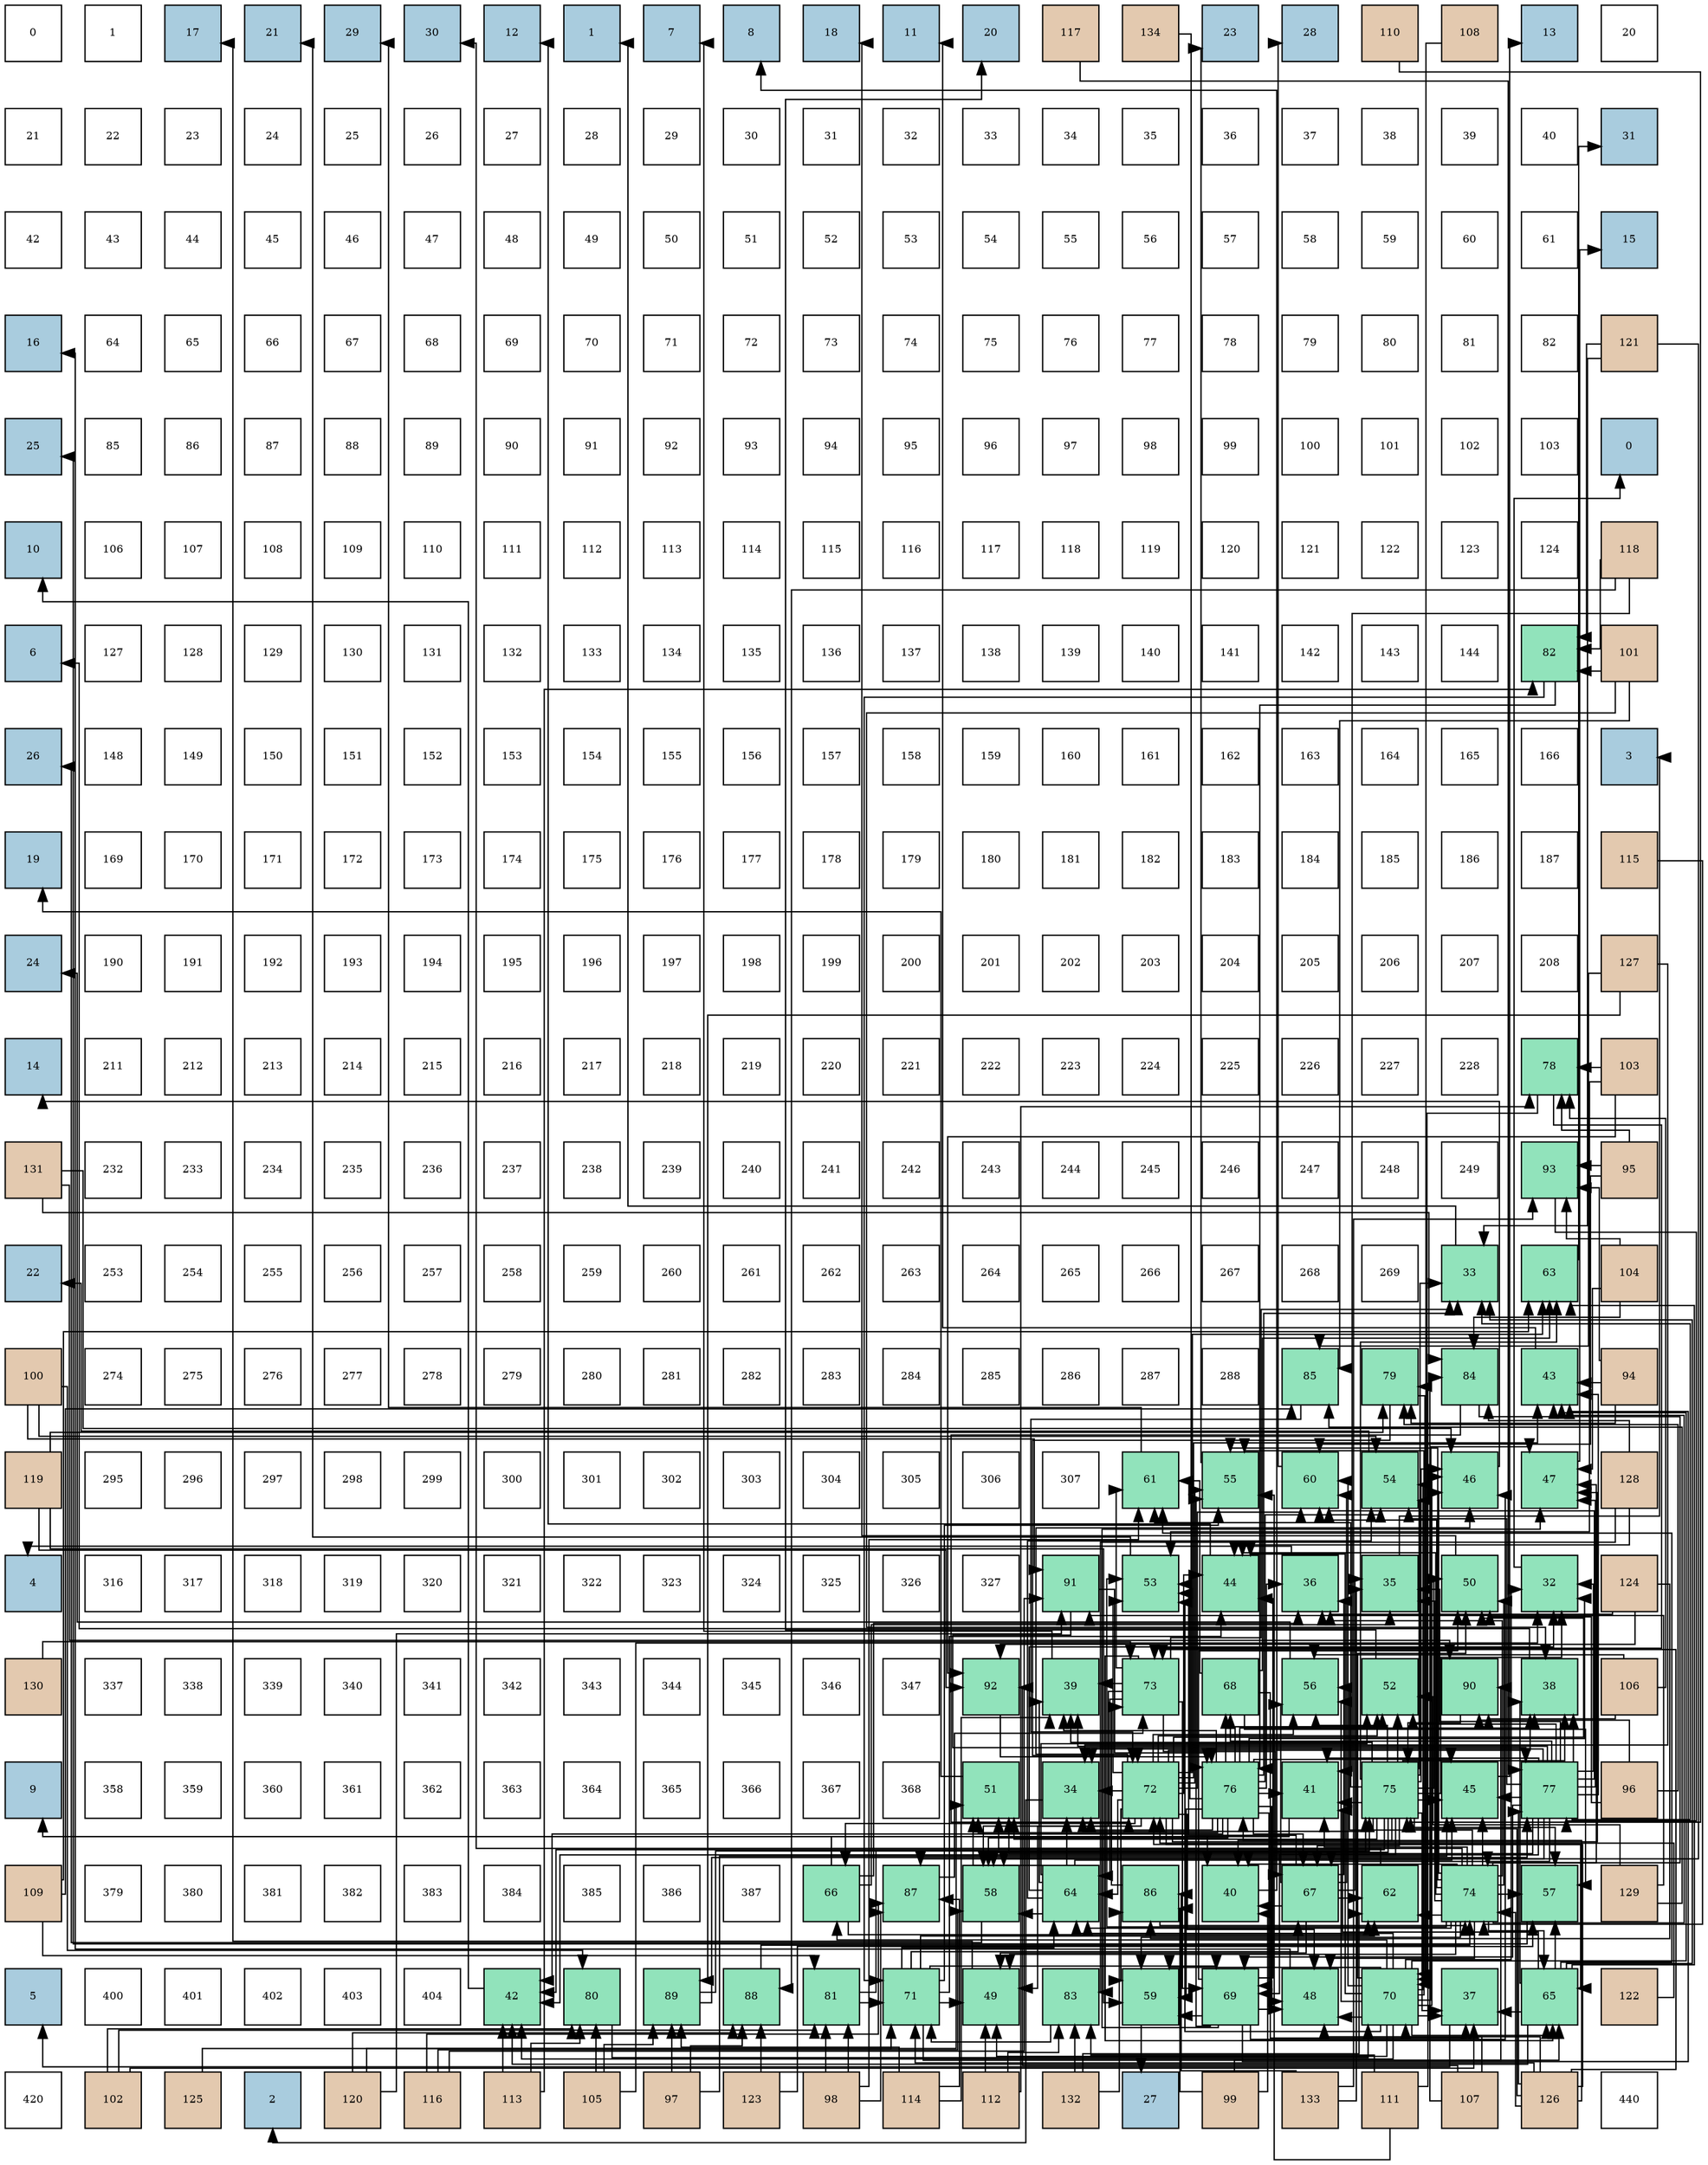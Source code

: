 digraph layout{
 rankdir=TB;
 splines=ortho;
 node [style=filled shape=square fixedsize=true width=0.6];
0[label="0", fontsize=8, fillcolor="#ffffff"];
1[label="1", fontsize=8, fillcolor="#ffffff"];
2[label="17", fontsize=8, fillcolor="#a9ccde"];
3[label="21", fontsize=8, fillcolor="#a9ccde"];
4[label="29", fontsize=8, fillcolor="#a9ccde"];
5[label="30", fontsize=8, fillcolor="#a9ccde"];
6[label="12", fontsize=8, fillcolor="#a9ccde"];
7[label="1", fontsize=8, fillcolor="#a9ccde"];
8[label="7", fontsize=8, fillcolor="#a9ccde"];
9[label="8", fontsize=8, fillcolor="#a9ccde"];
10[label="18", fontsize=8, fillcolor="#a9ccde"];
11[label="11", fontsize=8, fillcolor="#a9ccde"];
12[label="20", fontsize=8, fillcolor="#a9ccde"];
13[label="117", fontsize=8, fillcolor="#e3c9af"];
14[label="134", fontsize=8, fillcolor="#e3c9af"];
15[label="23", fontsize=8, fillcolor="#a9ccde"];
16[label="28", fontsize=8, fillcolor="#a9ccde"];
17[label="110", fontsize=8, fillcolor="#e3c9af"];
18[label="108", fontsize=8, fillcolor="#e3c9af"];
19[label="13", fontsize=8, fillcolor="#a9ccde"];
20[label="20", fontsize=8, fillcolor="#ffffff"];
21[label="21", fontsize=8, fillcolor="#ffffff"];
22[label="22", fontsize=8, fillcolor="#ffffff"];
23[label="23", fontsize=8, fillcolor="#ffffff"];
24[label="24", fontsize=8, fillcolor="#ffffff"];
25[label="25", fontsize=8, fillcolor="#ffffff"];
26[label="26", fontsize=8, fillcolor="#ffffff"];
27[label="27", fontsize=8, fillcolor="#ffffff"];
28[label="28", fontsize=8, fillcolor="#ffffff"];
29[label="29", fontsize=8, fillcolor="#ffffff"];
30[label="30", fontsize=8, fillcolor="#ffffff"];
31[label="31", fontsize=8, fillcolor="#ffffff"];
32[label="32", fontsize=8, fillcolor="#ffffff"];
33[label="33", fontsize=8, fillcolor="#ffffff"];
34[label="34", fontsize=8, fillcolor="#ffffff"];
35[label="35", fontsize=8, fillcolor="#ffffff"];
36[label="36", fontsize=8, fillcolor="#ffffff"];
37[label="37", fontsize=8, fillcolor="#ffffff"];
38[label="38", fontsize=8, fillcolor="#ffffff"];
39[label="39", fontsize=8, fillcolor="#ffffff"];
40[label="40", fontsize=8, fillcolor="#ffffff"];
41[label="31", fontsize=8, fillcolor="#a9ccde"];
42[label="42", fontsize=8, fillcolor="#ffffff"];
43[label="43", fontsize=8, fillcolor="#ffffff"];
44[label="44", fontsize=8, fillcolor="#ffffff"];
45[label="45", fontsize=8, fillcolor="#ffffff"];
46[label="46", fontsize=8, fillcolor="#ffffff"];
47[label="47", fontsize=8, fillcolor="#ffffff"];
48[label="48", fontsize=8, fillcolor="#ffffff"];
49[label="49", fontsize=8, fillcolor="#ffffff"];
50[label="50", fontsize=8, fillcolor="#ffffff"];
51[label="51", fontsize=8, fillcolor="#ffffff"];
52[label="52", fontsize=8, fillcolor="#ffffff"];
53[label="53", fontsize=8, fillcolor="#ffffff"];
54[label="54", fontsize=8, fillcolor="#ffffff"];
55[label="55", fontsize=8, fillcolor="#ffffff"];
56[label="56", fontsize=8, fillcolor="#ffffff"];
57[label="57", fontsize=8, fillcolor="#ffffff"];
58[label="58", fontsize=8, fillcolor="#ffffff"];
59[label="59", fontsize=8, fillcolor="#ffffff"];
60[label="60", fontsize=8, fillcolor="#ffffff"];
61[label="61", fontsize=8, fillcolor="#ffffff"];
62[label="15", fontsize=8, fillcolor="#a9ccde"];
63[label="16", fontsize=8, fillcolor="#a9ccde"];
64[label="64", fontsize=8, fillcolor="#ffffff"];
65[label="65", fontsize=8, fillcolor="#ffffff"];
66[label="66", fontsize=8, fillcolor="#ffffff"];
67[label="67", fontsize=8, fillcolor="#ffffff"];
68[label="68", fontsize=8, fillcolor="#ffffff"];
69[label="69", fontsize=8, fillcolor="#ffffff"];
70[label="70", fontsize=8, fillcolor="#ffffff"];
71[label="71", fontsize=8, fillcolor="#ffffff"];
72[label="72", fontsize=8, fillcolor="#ffffff"];
73[label="73", fontsize=8, fillcolor="#ffffff"];
74[label="74", fontsize=8, fillcolor="#ffffff"];
75[label="75", fontsize=8, fillcolor="#ffffff"];
76[label="76", fontsize=8, fillcolor="#ffffff"];
77[label="77", fontsize=8, fillcolor="#ffffff"];
78[label="78", fontsize=8, fillcolor="#ffffff"];
79[label="79", fontsize=8, fillcolor="#ffffff"];
80[label="80", fontsize=8, fillcolor="#ffffff"];
81[label="81", fontsize=8, fillcolor="#ffffff"];
82[label="82", fontsize=8, fillcolor="#ffffff"];
83[label="121", fontsize=8, fillcolor="#e3c9af"];
84[label="25", fontsize=8, fillcolor="#a9ccde"];
85[label="85", fontsize=8, fillcolor="#ffffff"];
86[label="86", fontsize=8, fillcolor="#ffffff"];
87[label="87", fontsize=8, fillcolor="#ffffff"];
88[label="88", fontsize=8, fillcolor="#ffffff"];
89[label="89", fontsize=8, fillcolor="#ffffff"];
90[label="90", fontsize=8, fillcolor="#ffffff"];
91[label="91", fontsize=8, fillcolor="#ffffff"];
92[label="92", fontsize=8, fillcolor="#ffffff"];
93[label="93", fontsize=8, fillcolor="#ffffff"];
94[label="94", fontsize=8, fillcolor="#ffffff"];
95[label="95", fontsize=8, fillcolor="#ffffff"];
96[label="96", fontsize=8, fillcolor="#ffffff"];
97[label="97", fontsize=8, fillcolor="#ffffff"];
98[label="98", fontsize=8, fillcolor="#ffffff"];
99[label="99", fontsize=8, fillcolor="#ffffff"];
100[label="100", fontsize=8, fillcolor="#ffffff"];
101[label="101", fontsize=8, fillcolor="#ffffff"];
102[label="102", fontsize=8, fillcolor="#ffffff"];
103[label="103", fontsize=8, fillcolor="#ffffff"];
104[label="0", fontsize=8, fillcolor="#a9ccde"];
105[label="10", fontsize=8, fillcolor="#a9ccde"];
106[label="106", fontsize=8, fillcolor="#ffffff"];
107[label="107", fontsize=8, fillcolor="#ffffff"];
108[label="108", fontsize=8, fillcolor="#ffffff"];
109[label="109", fontsize=8, fillcolor="#ffffff"];
110[label="110", fontsize=8, fillcolor="#ffffff"];
111[label="111", fontsize=8, fillcolor="#ffffff"];
112[label="112", fontsize=8, fillcolor="#ffffff"];
113[label="113", fontsize=8, fillcolor="#ffffff"];
114[label="114", fontsize=8, fillcolor="#ffffff"];
115[label="115", fontsize=8, fillcolor="#ffffff"];
116[label="116", fontsize=8, fillcolor="#ffffff"];
117[label="117", fontsize=8, fillcolor="#ffffff"];
118[label="118", fontsize=8, fillcolor="#ffffff"];
119[label="119", fontsize=8, fillcolor="#ffffff"];
120[label="120", fontsize=8, fillcolor="#ffffff"];
121[label="121", fontsize=8, fillcolor="#ffffff"];
122[label="122", fontsize=8, fillcolor="#ffffff"];
123[label="123", fontsize=8, fillcolor="#ffffff"];
124[label="124", fontsize=8, fillcolor="#ffffff"];
125[label="118", fontsize=8, fillcolor="#e3c9af"];
126[label="6", fontsize=8, fillcolor="#a9ccde"];
127[label="127", fontsize=8, fillcolor="#ffffff"];
128[label="128", fontsize=8, fillcolor="#ffffff"];
129[label="129", fontsize=8, fillcolor="#ffffff"];
130[label="130", fontsize=8, fillcolor="#ffffff"];
131[label="131", fontsize=8, fillcolor="#ffffff"];
132[label="132", fontsize=8, fillcolor="#ffffff"];
133[label="133", fontsize=8, fillcolor="#ffffff"];
134[label="134", fontsize=8, fillcolor="#ffffff"];
135[label="135", fontsize=8, fillcolor="#ffffff"];
136[label="136", fontsize=8, fillcolor="#ffffff"];
137[label="137", fontsize=8, fillcolor="#ffffff"];
138[label="138", fontsize=8, fillcolor="#ffffff"];
139[label="139", fontsize=8, fillcolor="#ffffff"];
140[label="140", fontsize=8, fillcolor="#ffffff"];
141[label="141", fontsize=8, fillcolor="#ffffff"];
142[label="142", fontsize=8, fillcolor="#ffffff"];
143[label="143", fontsize=8, fillcolor="#ffffff"];
144[label="144", fontsize=8, fillcolor="#ffffff"];
145[label="82", fontsize=8, fillcolor="#91e3bb"];
146[label="101", fontsize=8, fillcolor="#e3c9af"];
147[label="26", fontsize=8, fillcolor="#a9ccde"];
148[label="148", fontsize=8, fillcolor="#ffffff"];
149[label="149", fontsize=8, fillcolor="#ffffff"];
150[label="150", fontsize=8, fillcolor="#ffffff"];
151[label="151", fontsize=8, fillcolor="#ffffff"];
152[label="152", fontsize=8, fillcolor="#ffffff"];
153[label="153", fontsize=8, fillcolor="#ffffff"];
154[label="154", fontsize=8, fillcolor="#ffffff"];
155[label="155", fontsize=8, fillcolor="#ffffff"];
156[label="156", fontsize=8, fillcolor="#ffffff"];
157[label="157", fontsize=8, fillcolor="#ffffff"];
158[label="158", fontsize=8, fillcolor="#ffffff"];
159[label="159", fontsize=8, fillcolor="#ffffff"];
160[label="160", fontsize=8, fillcolor="#ffffff"];
161[label="161", fontsize=8, fillcolor="#ffffff"];
162[label="162", fontsize=8, fillcolor="#ffffff"];
163[label="163", fontsize=8, fillcolor="#ffffff"];
164[label="164", fontsize=8, fillcolor="#ffffff"];
165[label="165", fontsize=8, fillcolor="#ffffff"];
166[label="166", fontsize=8, fillcolor="#ffffff"];
167[label="3", fontsize=8, fillcolor="#a9ccde"];
168[label="19", fontsize=8, fillcolor="#a9ccde"];
169[label="169", fontsize=8, fillcolor="#ffffff"];
170[label="170", fontsize=8, fillcolor="#ffffff"];
171[label="171", fontsize=8, fillcolor="#ffffff"];
172[label="172", fontsize=8, fillcolor="#ffffff"];
173[label="173", fontsize=8, fillcolor="#ffffff"];
174[label="174", fontsize=8, fillcolor="#ffffff"];
175[label="175", fontsize=8, fillcolor="#ffffff"];
176[label="176", fontsize=8, fillcolor="#ffffff"];
177[label="177", fontsize=8, fillcolor="#ffffff"];
178[label="178", fontsize=8, fillcolor="#ffffff"];
179[label="179", fontsize=8, fillcolor="#ffffff"];
180[label="180", fontsize=8, fillcolor="#ffffff"];
181[label="181", fontsize=8, fillcolor="#ffffff"];
182[label="182", fontsize=8, fillcolor="#ffffff"];
183[label="183", fontsize=8, fillcolor="#ffffff"];
184[label="184", fontsize=8, fillcolor="#ffffff"];
185[label="185", fontsize=8, fillcolor="#ffffff"];
186[label="186", fontsize=8, fillcolor="#ffffff"];
187[label="187", fontsize=8, fillcolor="#ffffff"];
188[label="115", fontsize=8, fillcolor="#e3c9af"];
189[label="24", fontsize=8, fillcolor="#a9ccde"];
190[label="190", fontsize=8, fillcolor="#ffffff"];
191[label="191", fontsize=8, fillcolor="#ffffff"];
192[label="192", fontsize=8, fillcolor="#ffffff"];
193[label="193", fontsize=8, fillcolor="#ffffff"];
194[label="194", fontsize=8, fillcolor="#ffffff"];
195[label="195", fontsize=8, fillcolor="#ffffff"];
196[label="196", fontsize=8, fillcolor="#ffffff"];
197[label="197", fontsize=8, fillcolor="#ffffff"];
198[label="198", fontsize=8, fillcolor="#ffffff"];
199[label="199", fontsize=8, fillcolor="#ffffff"];
200[label="200", fontsize=8, fillcolor="#ffffff"];
201[label="201", fontsize=8, fillcolor="#ffffff"];
202[label="202", fontsize=8, fillcolor="#ffffff"];
203[label="203", fontsize=8, fillcolor="#ffffff"];
204[label="204", fontsize=8, fillcolor="#ffffff"];
205[label="205", fontsize=8, fillcolor="#ffffff"];
206[label="206", fontsize=8, fillcolor="#ffffff"];
207[label="207", fontsize=8, fillcolor="#ffffff"];
208[label="208", fontsize=8, fillcolor="#ffffff"];
209[label="127", fontsize=8, fillcolor="#e3c9af"];
210[label="14", fontsize=8, fillcolor="#a9ccde"];
211[label="211", fontsize=8, fillcolor="#ffffff"];
212[label="212", fontsize=8, fillcolor="#ffffff"];
213[label="213", fontsize=8, fillcolor="#ffffff"];
214[label="214", fontsize=8, fillcolor="#ffffff"];
215[label="215", fontsize=8, fillcolor="#ffffff"];
216[label="216", fontsize=8, fillcolor="#ffffff"];
217[label="217", fontsize=8, fillcolor="#ffffff"];
218[label="218", fontsize=8, fillcolor="#ffffff"];
219[label="219", fontsize=8, fillcolor="#ffffff"];
220[label="220", fontsize=8, fillcolor="#ffffff"];
221[label="221", fontsize=8, fillcolor="#ffffff"];
222[label="222", fontsize=8, fillcolor="#ffffff"];
223[label="223", fontsize=8, fillcolor="#ffffff"];
224[label="224", fontsize=8, fillcolor="#ffffff"];
225[label="225", fontsize=8, fillcolor="#ffffff"];
226[label="226", fontsize=8, fillcolor="#ffffff"];
227[label="227", fontsize=8, fillcolor="#ffffff"];
228[label="228", fontsize=8, fillcolor="#ffffff"];
229[label="78", fontsize=8, fillcolor="#91e3bb"];
230[label="103", fontsize=8, fillcolor="#e3c9af"];
231[label="131", fontsize=8, fillcolor="#e3c9af"];
232[label="232", fontsize=8, fillcolor="#ffffff"];
233[label="233", fontsize=8, fillcolor="#ffffff"];
234[label="234", fontsize=8, fillcolor="#ffffff"];
235[label="235", fontsize=8, fillcolor="#ffffff"];
236[label="236", fontsize=8, fillcolor="#ffffff"];
237[label="237", fontsize=8, fillcolor="#ffffff"];
238[label="238", fontsize=8, fillcolor="#ffffff"];
239[label="239", fontsize=8, fillcolor="#ffffff"];
240[label="240", fontsize=8, fillcolor="#ffffff"];
241[label="241", fontsize=8, fillcolor="#ffffff"];
242[label="242", fontsize=8, fillcolor="#ffffff"];
243[label="243", fontsize=8, fillcolor="#ffffff"];
244[label="244", fontsize=8, fillcolor="#ffffff"];
245[label="245", fontsize=8, fillcolor="#ffffff"];
246[label="246", fontsize=8, fillcolor="#ffffff"];
247[label="247", fontsize=8, fillcolor="#ffffff"];
248[label="248", fontsize=8, fillcolor="#ffffff"];
249[label="249", fontsize=8, fillcolor="#ffffff"];
250[label="93", fontsize=8, fillcolor="#91e3bb"];
251[label="95", fontsize=8, fillcolor="#e3c9af"];
252[label="22", fontsize=8, fillcolor="#a9ccde"];
253[label="253", fontsize=8, fillcolor="#ffffff"];
254[label="254", fontsize=8, fillcolor="#ffffff"];
255[label="255", fontsize=8, fillcolor="#ffffff"];
256[label="256", fontsize=8, fillcolor="#ffffff"];
257[label="257", fontsize=8, fillcolor="#ffffff"];
258[label="258", fontsize=8, fillcolor="#ffffff"];
259[label="259", fontsize=8, fillcolor="#ffffff"];
260[label="260", fontsize=8, fillcolor="#ffffff"];
261[label="261", fontsize=8, fillcolor="#ffffff"];
262[label="262", fontsize=8, fillcolor="#ffffff"];
263[label="263", fontsize=8, fillcolor="#ffffff"];
264[label="264", fontsize=8, fillcolor="#ffffff"];
265[label="265", fontsize=8, fillcolor="#ffffff"];
266[label="266", fontsize=8, fillcolor="#ffffff"];
267[label="267", fontsize=8, fillcolor="#ffffff"];
268[label="268", fontsize=8, fillcolor="#ffffff"];
269[label="269", fontsize=8, fillcolor="#ffffff"];
270[label="33", fontsize=8, fillcolor="#91e3bb"];
271[label="63", fontsize=8, fillcolor="#91e3bb"];
272[label="104", fontsize=8, fillcolor="#e3c9af"];
273[label="100", fontsize=8, fillcolor="#e3c9af"];
274[label="274", fontsize=8, fillcolor="#ffffff"];
275[label="275", fontsize=8, fillcolor="#ffffff"];
276[label="276", fontsize=8, fillcolor="#ffffff"];
277[label="277", fontsize=8, fillcolor="#ffffff"];
278[label="278", fontsize=8, fillcolor="#ffffff"];
279[label="279", fontsize=8, fillcolor="#ffffff"];
280[label="280", fontsize=8, fillcolor="#ffffff"];
281[label="281", fontsize=8, fillcolor="#ffffff"];
282[label="282", fontsize=8, fillcolor="#ffffff"];
283[label="283", fontsize=8, fillcolor="#ffffff"];
284[label="284", fontsize=8, fillcolor="#ffffff"];
285[label="285", fontsize=8, fillcolor="#ffffff"];
286[label="286", fontsize=8, fillcolor="#ffffff"];
287[label="287", fontsize=8, fillcolor="#ffffff"];
288[label="288", fontsize=8, fillcolor="#ffffff"];
289[label="85", fontsize=8, fillcolor="#91e3bb"];
290[label="79", fontsize=8, fillcolor="#91e3bb"];
291[label="84", fontsize=8, fillcolor="#91e3bb"];
292[label="43", fontsize=8, fillcolor="#91e3bb"];
293[label="94", fontsize=8, fillcolor="#e3c9af"];
294[label="119", fontsize=8, fillcolor="#e3c9af"];
295[label="295", fontsize=8, fillcolor="#ffffff"];
296[label="296", fontsize=8, fillcolor="#ffffff"];
297[label="297", fontsize=8, fillcolor="#ffffff"];
298[label="298", fontsize=8, fillcolor="#ffffff"];
299[label="299", fontsize=8, fillcolor="#ffffff"];
300[label="300", fontsize=8, fillcolor="#ffffff"];
301[label="301", fontsize=8, fillcolor="#ffffff"];
302[label="302", fontsize=8, fillcolor="#ffffff"];
303[label="303", fontsize=8, fillcolor="#ffffff"];
304[label="304", fontsize=8, fillcolor="#ffffff"];
305[label="305", fontsize=8, fillcolor="#ffffff"];
306[label="306", fontsize=8, fillcolor="#ffffff"];
307[label="307", fontsize=8, fillcolor="#ffffff"];
308[label="61", fontsize=8, fillcolor="#91e3bb"];
309[label="55", fontsize=8, fillcolor="#91e3bb"];
310[label="60", fontsize=8, fillcolor="#91e3bb"];
311[label="54", fontsize=8, fillcolor="#91e3bb"];
312[label="46", fontsize=8, fillcolor="#91e3bb"];
313[label="47", fontsize=8, fillcolor="#91e3bb"];
314[label="128", fontsize=8, fillcolor="#e3c9af"];
315[label="4", fontsize=8, fillcolor="#a9ccde"];
316[label="316", fontsize=8, fillcolor="#ffffff"];
317[label="317", fontsize=8, fillcolor="#ffffff"];
318[label="318", fontsize=8, fillcolor="#ffffff"];
319[label="319", fontsize=8, fillcolor="#ffffff"];
320[label="320", fontsize=8, fillcolor="#ffffff"];
321[label="321", fontsize=8, fillcolor="#ffffff"];
322[label="322", fontsize=8, fillcolor="#ffffff"];
323[label="323", fontsize=8, fillcolor="#ffffff"];
324[label="324", fontsize=8, fillcolor="#ffffff"];
325[label="325", fontsize=8, fillcolor="#ffffff"];
326[label="326", fontsize=8, fillcolor="#ffffff"];
327[label="327", fontsize=8, fillcolor="#ffffff"];
328[label="91", fontsize=8, fillcolor="#91e3bb"];
329[label="53", fontsize=8, fillcolor="#91e3bb"];
330[label="44", fontsize=8, fillcolor="#91e3bb"];
331[label="36", fontsize=8, fillcolor="#91e3bb"];
332[label="35", fontsize=8, fillcolor="#91e3bb"];
333[label="50", fontsize=8, fillcolor="#91e3bb"];
334[label="32", fontsize=8, fillcolor="#91e3bb"];
335[label="124", fontsize=8, fillcolor="#e3c9af"];
336[label="130", fontsize=8, fillcolor="#e3c9af"];
337[label="337", fontsize=8, fillcolor="#ffffff"];
338[label="338", fontsize=8, fillcolor="#ffffff"];
339[label="339", fontsize=8, fillcolor="#ffffff"];
340[label="340", fontsize=8, fillcolor="#ffffff"];
341[label="341", fontsize=8, fillcolor="#ffffff"];
342[label="342", fontsize=8, fillcolor="#ffffff"];
343[label="343", fontsize=8, fillcolor="#ffffff"];
344[label="344", fontsize=8, fillcolor="#ffffff"];
345[label="345", fontsize=8, fillcolor="#ffffff"];
346[label="346", fontsize=8, fillcolor="#ffffff"];
347[label="347", fontsize=8, fillcolor="#ffffff"];
348[label="92", fontsize=8, fillcolor="#91e3bb"];
349[label="39", fontsize=8, fillcolor="#91e3bb"];
350[label="73", fontsize=8, fillcolor="#91e3bb"];
351[label="68", fontsize=8, fillcolor="#91e3bb"];
352[label="56", fontsize=8, fillcolor="#91e3bb"];
353[label="52", fontsize=8, fillcolor="#91e3bb"];
354[label="90", fontsize=8, fillcolor="#91e3bb"];
355[label="38", fontsize=8, fillcolor="#91e3bb"];
356[label="106", fontsize=8, fillcolor="#e3c9af"];
357[label="9", fontsize=8, fillcolor="#a9ccde"];
358[label="358", fontsize=8, fillcolor="#ffffff"];
359[label="359", fontsize=8, fillcolor="#ffffff"];
360[label="360", fontsize=8, fillcolor="#ffffff"];
361[label="361", fontsize=8, fillcolor="#ffffff"];
362[label="362", fontsize=8, fillcolor="#ffffff"];
363[label="363", fontsize=8, fillcolor="#ffffff"];
364[label="364", fontsize=8, fillcolor="#ffffff"];
365[label="365", fontsize=8, fillcolor="#ffffff"];
366[label="366", fontsize=8, fillcolor="#ffffff"];
367[label="367", fontsize=8, fillcolor="#ffffff"];
368[label="368", fontsize=8, fillcolor="#ffffff"];
369[label="51", fontsize=8, fillcolor="#91e3bb"];
370[label="34", fontsize=8, fillcolor="#91e3bb"];
371[label="72", fontsize=8, fillcolor="#91e3bb"];
372[label="76", fontsize=8, fillcolor="#91e3bb"];
373[label="41", fontsize=8, fillcolor="#91e3bb"];
374[label="75", fontsize=8, fillcolor="#91e3bb"];
375[label="45", fontsize=8, fillcolor="#91e3bb"];
376[label="77", fontsize=8, fillcolor="#91e3bb"];
377[label="96", fontsize=8, fillcolor="#e3c9af"];
378[label="109", fontsize=8, fillcolor="#e3c9af"];
379[label="379", fontsize=8, fillcolor="#ffffff"];
380[label="380", fontsize=8, fillcolor="#ffffff"];
381[label="381", fontsize=8, fillcolor="#ffffff"];
382[label="382", fontsize=8, fillcolor="#ffffff"];
383[label="383", fontsize=8, fillcolor="#ffffff"];
384[label="384", fontsize=8, fillcolor="#ffffff"];
385[label="385", fontsize=8, fillcolor="#ffffff"];
386[label="386", fontsize=8, fillcolor="#ffffff"];
387[label="387", fontsize=8, fillcolor="#ffffff"];
388[label="66", fontsize=8, fillcolor="#91e3bb"];
389[label="87", fontsize=8, fillcolor="#91e3bb"];
390[label="58", fontsize=8, fillcolor="#91e3bb"];
391[label="64", fontsize=8, fillcolor="#91e3bb"];
392[label="86", fontsize=8, fillcolor="#91e3bb"];
393[label="40", fontsize=8, fillcolor="#91e3bb"];
394[label="67", fontsize=8, fillcolor="#91e3bb"];
395[label="62", fontsize=8, fillcolor="#91e3bb"];
396[label="74", fontsize=8, fillcolor="#91e3bb"];
397[label="57", fontsize=8, fillcolor="#91e3bb"];
398[label="129", fontsize=8, fillcolor="#e3c9af"];
399[label="5", fontsize=8, fillcolor="#a9ccde"];
400[label="400", fontsize=8, fillcolor="#ffffff"];
401[label="401", fontsize=8, fillcolor="#ffffff"];
402[label="402", fontsize=8, fillcolor="#ffffff"];
403[label="403", fontsize=8, fillcolor="#ffffff"];
404[label="404", fontsize=8, fillcolor="#ffffff"];
405[label="42", fontsize=8, fillcolor="#91e3bb"];
406[label="80", fontsize=8, fillcolor="#91e3bb"];
407[label="89", fontsize=8, fillcolor="#91e3bb"];
408[label="88", fontsize=8, fillcolor="#91e3bb"];
409[label="81", fontsize=8, fillcolor="#91e3bb"];
410[label="71", fontsize=8, fillcolor="#91e3bb"];
411[label="49", fontsize=8, fillcolor="#91e3bb"];
412[label="83", fontsize=8, fillcolor="#91e3bb"];
413[label="59", fontsize=8, fillcolor="#91e3bb"];
414[label="69", fontsize=8, fillcolor="#91e3bb"];
415[label="48", fontsize=8, fillcolor="#91e3bb"];
416[label="70", fontsize=8, fillcolor="#91e3bb"];
417[label="37", fontsize=8, fillcolor="#91e3bb"];
418[label="65", fontsize=8, fillcolor="#91e3bb"];
419[label="122", fontsize=8, fillcolor="#e3c9af"];
420[label="420", fontsize=8, fillcolor="#ffffff"];
421[label="102", fontsize=8, fillcolor="#e3c9af"];
422[label="125", fontsize=8, fillcolor="#e3c9af"];
423[label="2", fontsize=8, fillcolor="#a9ccde"];
424[label="120", fontsize=8, fillcolor="#e3c9af"];
425[label="116", fontsize=8, fillcolor="#e3c9af"];
426[label="113", fontsize=8, fillcolor="#e3c9af"];
427[label="105", fontsize=8, fillcolor="#e3c9af"];
428[label="97", fontsize=8, fillcolor="#e3c9af"];
429[label="123", fontsize=8, fillcolor="#e3c9af"];
430[label="98", fontsize=8, fillcolor="#e3c9af"];
431[label="114", fontsize=8, fillcolor="#e3c9af"];
432[label="112", fontsize=8, fillcolor="#e3c9af"];
433[label="132", fontsize=8, fillcolor="#e3c9af"];
434[label="27", fontsize=8, fillcolor="#a9ccde"];
435[label="99", fontsize=8, fillcolor="#e3c9af"];
436[label="133", fontsize=8, fillcolor="#e3c9af"];
437[label="111", fontsize=8, fillcolor="#e3c9af"];
438[label="107", fontsize=8, fillcolor="#e3c9af"];
439[label="126", fontsize=8, fillcolor="#e3c9af"];
440[label="440", fontsize=8, fillcolor="#ffffff"];
edge [constraint=false, style=vis];334 -> 104;
270 -> 7;
370 -> 423;
332 -> 167;
331 -> 315;
417 -> 399;
355 -> 126;
349 -> 8;
393 -> 9;
373 -> 357;
405 -> 105;
292 -> 11;
330 -> 6;
375 -> 19;
312 -> 210;
313 -> 62;
415 -> 63;
411 -> 2;
333 -> 10;
369 -> 168;
353 -> 12;
329 -> 3;
311 -> 252;
309 -> 15;
352 -> 189;
397 -> 84;
390 -> 147;
413 -> 434;
310 -> 16;
308 -> 4;
395 -> 5;
271 -> 41;
391 -> 334;
391 -> 370;
391 -> 349;
391 -> 375;
391 -> 369;
391 -> 353;
391 -> 311;
391 -> 390;
418 -> 270;
418 -> 417;
418 -> 355;
418 -> 373;
418 -> 405;
418 -> 397;
418 -> 308;
418 -> 271;
388 -> 332;
388 -> 331;
388 -> 393;
388 -> 395;
394 -> 332;
394 -> 331;
394 -> 393;
394 -> 411;
394 -> 329;
394 -> 352;
394 -> 310;
394 -> 395;
351 -> 417;
351 -> 397;
351 -> 308;
351 -> 271;
414 -> 292;
414 -> 330;
414 -> 312;
414 -> 313;
414 -> 415;
414 -> 333;
414 -> 309;
414 -> 413;
416 -> 334;
416 -> 417;
416 -> 405;
416 -> 292;
416 -> 330;
416 -> 312;
416 -> 313;
416 -> 415;
416 -> 411;
416 -> 333;
416 -> 329;
416 -> 311;
416 -> 309;
416 -> 352;
416 -> 413;
416 -> 310;
416 -> 391;
416 -> 418;
416 -> 388;
410 -> 330;
410 -> 411;
410 -> 309;
410 -> 395;
410 -> 391;
410 -> 418;
410 -> 394;
410 -> 414;
371 -> 370;
371 -> 355;
371 -> 292;
371 -> 330;
371 -> 312;
371 -> 313;
371 -> 415;
371 -> 411;
371 -> 333;
371 -> 353;
371 -> 329;
371 -> 309;
371 -> 352;
371 -> 413;
371 -> 310;
371 -> 271;
371 -> 391;
371 -> 418;
371 -> 388;
350 -> 270;
350 -> 349;
350 -> 390;
350 -> 308;
350 -> 391;
350 -> 418;
350 -> 394;
350 -> 414;
396 -> 332;
396 -> 331;
396 -> 393;
396 -> 373;
396 -> 292;
396 -> 330;
396 -> 375;
396 -> 312;
396 -> 313;
396 -> 415;
396 -> 411;
396 -> 333;
396 -> 369;
396 -> 329;
396 -> 309;
396 -> 352;
396 -> 397;
396 -> 413;
396 -> 310;
396 -> 395;
396 -> 391;
396 -> 418;
374 -> 334;
374 -> 270;
374 -> 370;
374 -> 417;
374 -> 355;
374 -> 349;
374 -> 393;
374 -> 373;
374 -> 405;
374 -> 375;
374 -> 312;
374 -> 333;
374 -> 369;
374 -> 353;
374 -> 311;
374 -> 352;
374 -> 397;
374 -> 390;
374 -> 308;
374 -> 271;
374 -> 394;
374 -> 414;
372 -> 334;
372 -> 270;
372 -> 370;
372 -> 331;
372 -> 355;
372 -> 349;
372 -> 373;
372 -> 405;
372 -> 375;
372 -> 415;
372 -> 369;
372 -> 353;
372 -> 329;
372 -> 311;
372 -> 390;
372 -> 413;
372 -> 394;
372 -> 351;
372 -> 414;
376 -> 334;
376 -> 270;
376 -> 370;
376 -> 332;
376 -> 355;
376 -> 349;
376 -> 373;
376 -> 405;
376 -> 292;
376 -> 375;
376 -> 313;
376 -> 369;
376 -> 353;
376 -> 311;
376 -> 390;
376 -> 310;
376 -> 394;
376 -> 351;
376 -> 414;
229 -> 416;
229 -> 350;
290 -> 416;
290 -> 371;
406 -> 416;
409 -> 410;
409 -> 374;
145 -> 410;
145 -> 372;
412 -> 410;
291 -> 371;
291 -> 396;
289 -> 371;
392 -> 350;
392 -> 396;
389 -> 350;
408 -> 396;
407 -> 374;
407 -> 376;
354 -> 374;
328 -> 372;
328 -> 376;
348 -> 372;
250 -> 376;
293 -> 292;
293 -> 290;
293 -> 250;
251 -> 310;
251 -> 229;
251 -> 250;
377 -> 333;
377 -> 290;
377 -> 354;
428 -> 375;
428 -> 408;
428 -> 407;
430 -> 308;
430 -> 409;
430 -> 389;
435 -> 393;
435 -> 392;
435 -> 354;
273 -> 311;
273 -> 406;
273 -> 328;
146 -> 355;
146 -> 145;
146 -> 289;
421 -> 417;
421 -> 406;
421 -> 409;
230 -> 329;
230 -> 229;
230 -> 348;
272 -> 313;
272 -> 291;
272 -> 250;
427 -> 334;
427 -> 406;
427 -> 407;
356 -> 352;
356 -> 229;
356 -> 354;
438 -> 415;
438 -> 291;
438 -> 348;
18 -> 416;
378 -> 271;
378 -> 409;
378 -> 289;
17 -> 374;
437 -> 309;
437 -> 290;
437 -> 412;
432 -> 411;
432 -> 229;
432 -> 412;
426 -> 405;
426 -> 406;
426 -> 145;
431 -> 349;
431 -> 389;
431 -> 407;
188 -> 396;
425 -> 390;
425 -> 389;
425 -> 328;
13 -> 376;
125 -> 373;
125 -> 145;
125 -> 408;
294 -> 413;
294 -> 290;
294 -> 348;
424 -> 369;
424 -> 408;
424 -> 328;
83 -> 270;
83 -> 145;
83 -> 389;
419 -> 371;
429 -> 397;
429 -> 409;
429 -> 408;
335 -> 331;
335 -> 392;
335 -> 348;
422 -> 410;
439 -> 416;
439 -> 410;
439 -> 371;
439 -> 350;
439 -> 396;
439 -> 374;
439 -> 372;
439 -> 376;
209 -> 370;
209 -> 289;
209 -> 407;
314 -> 330;
314 -> 412;
314 -> 291;
398 -> 353;
398 -> 289;
398 -> 328;
336 -> 350;
231 -> 312;
231 -> 291;
231 -> 354;
433 -> 395;
433 -> 412;
433 -> 392;
436 -> 332;
436 -> 392;
436 -> 250;
14 -> 372;
edge [constraint=true, style=invis];
0 -> 21 -> 42 -> 63 -> 84 -> 105 -> 126 -> 147 -> 168 -> 189 -> 210 -> 231 -> 252 -> 273 -> 294 -> 315 -> 336 -> 357 -> 378 -> 399 -> 420;
1 -> 22 -> 43 -> 64 -> 85 -> 106 -> 127 -> 148 -> 169 -> 190 -> 211 -> 232 -> 253 -> 274 -> 295 -> 316 -> 337 -> 358 -> 379 -> 400 -> 421;
2 -> 23 -> 44 -> 65 -> 86 -> 107 -> 128 -> 149 -> 170 -> 191 -> 212 -> 233 -> 254 -> 275 -> 296 -> 317 -> 338 -> 359 -> 380 -> 401 -> 422;
3 -> 24 -> 45 -> 66 -> 87 -> 108 -> 129 -> 150 -> 171 -> 192 -> 213 -> 234 -> 255 -> 276 -> 297 -> 318 -> 339 -> 360 -> 381 -> 402 -> 423;
4 -> 25 -> 46 -> 67 -> 88 -> 109 -> 130 -> 151 -> 172 -> 193 -> 214 -> 235 -> 256 -> 277 -> 298 -> 319 -> 340 -> 361 -> 382 -> 403 -> 424;
5 -> 26 -> 47 -> 68 -> 89 -> 110 -> 131 -> 152 -> 173 -> 194 -> 215 -> 236 -> 257 -> 278 -> 299 -> 320 -> 341 -> 362 -> 383 -> 404 -> 425;
6 -> 27 -> 48 -> 69 -> 90 -> 111 -> 132 -> 153 -> 174 -> 195 -> 216 -> 237 -> 258 -> 279 -> 300 -> 321 -> 342 -> 363 -> 384 -> 405 -> 426;
7 -> 28 -> 49 -> 70 -> 91 -> 112 -> 133 -> 154 -> 175 -> 196 -> 217 -> 238 -> 259 -> 280 -> 301 -> 322 -> 343 -> 364 -> 385 -> 406 -> 427;
8 -> 29 -> 50 -> 71 -> 92 -> 113 -> 134 -> 155 -> 176 -> 197 -> 218 -> 239 -> 260 -> 281 -> 302 -> 323 -> 344 -> 365 -> 386 -> 407 -> 428;
9 -> 30 -> 51 -> 72 -> 93 -> 114 -> 135 -> 156 -> 177 -> 198 -> 219 -> 240 -> 261 -> 282 -> 303 -> 324 -> 345 -> 366 -> 387 -> 408 -> 429;
10 -> 31 -> 52 -> 73 -> 94 -> 115 -> 136 -> 157 -> 178 -> 199 -> 220 -> 241 -> 262 -> 283 -> 304 -> 325 -> 346 -> 367 -> 388 -> 409 -> 430;
11 -> 32 -> 53 -> 74 -> 95 -> 116 -> 137 -> 158 -> 179 -> 200 -> 221 -> 242 -> 263 -> 284 -> 305 -> 326 -> 347 -> 368 -> 389 -> 410 -> 431;
12 -> 33 -> 54 -> 75 -> 96 -> 117 -> 138 -> 159 -> 180 -> 201 -> 222 -> 243 -> 264 -> 285 -> 306 -> 327 -> 348 -> 369 -> 390 -> 411 -> 432;
13 -> 34 -> 55 -> 76 -> 97 -> 118 -> 139 -> 160 -> 181 -> 202 -> 223 -> 244 -> 265 -> 286 -> 307 -> 328 -> 349 -> 370 -> 391 -> 412 -> 433;
14 -> 35 -> 56 -> 77 -> 98 -> 119 -> 140 -> 161 -> 182 -> 203 -> 224 -> 245 -> 266 -> 287 -> 308 -> 329 -> 350 -> 371 -> 392 -> 413 -> 434;
15 -> 36 -> 57 -> 78 -> 99 -> 120 -> 141 -> 162 -> 183 -> 204 -> 225 -> 246 -> 267 -> 288 -> 309 -> 330 -> 351 -> 372 -> 393 -> 414 -> 435;
16 -> 37 -> 58 -> 79 -> 100 -> 121 -> 142 -> 163 -> 184 -> 205 -> 226 -> 247 -> 268 -> 289 -> 310 -> 331 -> 352 -> 373 -> 394 -> 415 -> 436;
17 -> 38 -> 59 -> 80 -> 101 -> 122 -> 143 -> 164 -> 185 -> 206 -> 227 -> 248 -> 269 -> 290 -> 311 -> 332 -> 353 -> 374 -> 395 -> 416 -> 437;
18 -> 39 -> 60 -> 81 -> 102 -> 123 -> 144 -> 165 -> 186 -> 207 -> 228 -> 249 -> 270 -> 291 -> 312 -> 333 -> 354 -> 375 -> 396 -> 417 -> 438;
19 -> 40 -> 61 -> 82 -> 103 -> 124 -> 145 -> 166 -> 187 -> 208 -> 229 -> 250 -> 271 -> 292 -> 313 -> 334 -> 355 -> 376 -> 397 -> 418 -> 439;
20 -> 41 -> 62 -> 83 -> 104 -> 125 -> 146 -> 167 -> 188 -> 209 -> 230 -> 251 -> 272 -> 293 -> 314 -> 335 -> 356 -> 377 -> 398 -> 419 -> 440;
rank = same {0 -> 1 -> 2 -> 3 -> 4 -> 5 -> 6 -> 7 -> 8 -> 9 -> 10 -> 11 -> 12 -> 13 -> 14 -> 15 -> 16 -> 17 -> 18 -> 19 -> 20};
rank = same {21 -> 22 -> 23 -> 24 -> 25 -> 26 -> 27 -> 28 -> 29 -> 30 -> 31 -> 32 -> 33 -> 34 -> 35 -> 36 -> 37 -> 38 -> 39 -> 40 -> 41};
rank = same {42 -> 43 -> 44 -> 45 -> 46 -> 47 -> 48 -> 49 -> 50 -> 51 -> 52 -> 53 -> 54 -> 55 -> 56 -> 57 -> 58 -> 59 -> 60 -> 61 -> 62};
rank = same {63 -> 64 -> 65 -> 66 -> 67 -> 68 -> 69 -> 70 -> 71 -> 72 -> 73 -> 74 -> 75 -> 76 -> 77 -> 78 -> 79 -> 80 -> 81 -> 82 -> 83};
rank = same {84 -> 85 -> 86 -> 87 -> 88 -> 89 -> 90 -> 91 -> 92 -> 93 -> 94 -> 95 -> 96 -> 97 -> 98 -> 99 -> 100 -> 101 -> 102 -> 103 -> 104};
rank = same {105 -> 106 -> 107 -> 108 -> 109 -> 110 -> 111 -> 112 -> 113 -> 114 -> 115 -> 116 -> 117 -> 118 -> 119 -> 120 -> 121 -> 122 -> 123 -> 124 -> 125};
rank = same {126 -> 127 -> 128 -> 129 -> 130 -> 131 -> 132 -> 133 -> 134 -> 135 -> 136 -> 137 -> 138 -> 139 -> 140 -> 141 -> 142 -> 143 -> 144 -> 145 -> 146};
rank = same {147 -> 148 -> 149 -> 150 -> 151 -> 152 -> 153 -> 154 -> 155 -> 156 -> 157 -> 158 -> 159 -> 160 -> 161 -> 162 -> 163 -> 164 -> 165 -> 166 -> 167};
rank = same {168 -> 169 -> 170 -> 171 -> 172 -> 173 -> 174 -> 175 -> 176 -> 177 -> 178 -> 179 -> 180 -> 181 -> 182 -> 183 -> 184 -> 185 -> 186 -> 187 -> 188};
rank = same {189 -> 190 -> 191 -> 192 -> 193 -> 194 -> 195 -> 196 -> 197 -> 198 -> 199 -> 200 -> 201 -> 202 -> 203 -> 204 -> 205 -> 206 -> 207 -> 208 -> 209};
rank = same {210 -> 211 -> 212 -> 213 -> 214 -> 215 -> 216 -> 217 -> 218 -> 219 -> 220 -> 221 -> 222 -> 223 -> 224 -> 225 -> 226 -> 227 -> 228 -> 229 -> 230};
rank = same {231 -> 232 -> 233 -> 234 -> 235 -> 236 -> 237 -> 238 -> 239 -> 240 -> 241 -> 242 -> 243 -> 244 -> 245 -> 246 -> 247 -> 248 -> 249 -> 250 -> 251};
rank = same {252 -> 253 -> 254 -> 255 -> 256 -> 257 -> 258 -> 259 -> 260 -> 261 -> 262 -> 263 -> 264 -> 265 -> 266 -> 267 -> 268 -> 269 -> 270 -> 271 -> 272};
rank = same {273 -> 274 -> 275 -> 276 -> 277 -> 278 -> 279 -> 280 -> 281 -> 282 -> 283 -> 284 -> 285 -> 286 -> 287 -> 288 -> 289 -> 290 -> 291 -> 292 -> 293};
rank = same {294 -> 295 -> 296 -> 297 -> 298 -> 299 -> 300 -> 301 -> 302 -> 303 -> 304 -> 305 -> 306 -> 307 -> 308 -> 309 -> 310 -> 311 -> 312 -> 313 -> 314};
rank = same {315 -> 316 -> 317 -> 318 -> 319 -> 320 -> 321 -> 322 -> 323 -> 324 -> 325 -> 326 -> 327 -> 328 -> 329 -> 330 -> 331 -> 332 -> 333 -> 334 -> 335};
rank = same {336 -> 337 -> 338 -> 339 -> 340 -> 341 -> 342 -> 343 -> 344 -> 345 -> 346 -> 347 -> 348 -> 349 -> 350 -> 351 -> 352 -> 353 -> 354 -> 355 -> 356};
rank = same {357 -> 358 -> 359 -> 360 -> 361 -> 362 -> 363 -> 364 -> 365 -> 366 -> 367 -> 368 -> 369 -> 370 -> 371 -> 372 -> 373 -> 374 -> 375 -> 376 -> 377};
rank = same {378 -> 379 -> 380 -> 381 -> 382 -> 383 -> 384 -> 385 -> 386 -> 387 -> 388 -> 389 -> 390 -> 391 -> 392 -> 393 -> 394 -> 395 -> 396 -> 397 -> 398};
rank = same {399 -> 400 -> 401 -> 402 -> 403 -> 404 -> 405 -> 406 -> 407 -> 408 -> 409 -> 410 -> 411 -> 412 -> 413 -> 414 -> 415 -> 416 -> 417 -> 418 -> 419};
rank = same {420 -> 421 -> 422 -> 423 -> 424 -> 425 -> 426 -> 427 -> 428 -> 429 -> 430 -> 431 -> 432 -> 433 -> 434 -> 435 -> 436 -> 437 -> 438 -> 439 -> 440};
}